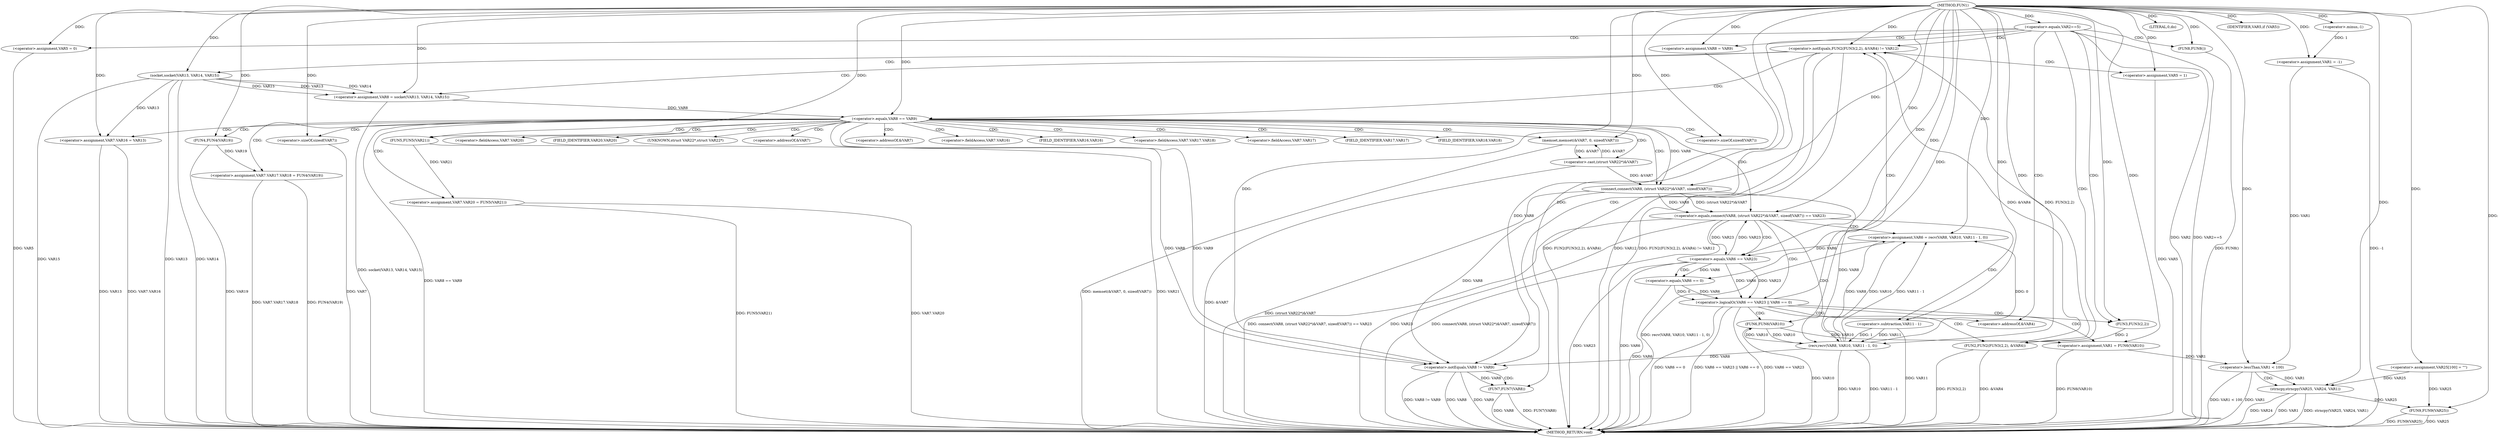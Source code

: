 digraph FUN1 {  
"1000100" [label = "(METHOD,FUN1)" ]
"1000243" [label = "(METHOD_RETURN,void)" ]
"1000103" [label = "(<operator>.assignment,VAR1 = -1)" ]
"1000105" [label = "(<operator>.minus,-1)" ]
"1000108" [label = "(<operator>.equals,VAR2==5)" ]
"1000115" [label = "(<operator>.assignment,VAR5 = 0)" ]
"1000121" [label = "(<operator>.assignment,VAR8 = VAR9)" ]
"1000128" [label = "(<operator>.notEquals,FUN2(FUN3(2,2), &VAR4) != VAR12)" ]
"1000129" [label = "(FUN2,FUN2(FUN3(2,2), &VAR4))" ]
"1000130" [label = "(FUN3,FUN3(2,2))" ]
"1000138" [label = "(<operator>.assignment,VAR5 = 1)" ]
"1000141" [label = "(<operator>.assignment,VAR8 = socket(VAR13, VAR14, VAR15))" ]
"1000143" [label = "(socket,socket(VAR13, VAR14, VAR15))" ]
"1000148" [label = "(<operator>.equals,VAR8 == VAR9)" ]
"1000153" [label = "(memset,memset(&VAR7, 0, sizeof(VAR7)))" ]
"1000157" [label = "(<operator>.sizeOf,sizeof(VAR7))" ]
"1000159" [label = "(<operator>.assignment,VAR7.VAR16 = VAR13)" ]
"1000164" [label = "(<operator>.assignment,VAR7.VAR17.VAR18 = FUN4(VAR19))" ]
"1000170" [label = "(FUN4,FUN4(VAR19))" ]
"1000172" [label = "(<operator>.assignment,VAR7.VAR20 = FUN5(VAR21))" ]
"1000176" [label = "(FUN5,FUN5(VAR21))" ]
"1000179" [label = "(<operator>.equals,connect(VAR8, (struct VAR22*)&VAR7, sizeof(VAR7)) == VAR23)" ]
"1000180" [label = "(connect,connect(VAR8, (struct VAR22*)&VAR7, sizeof(VAR7)))" ]
"1000182" [label = "(<operator>.cast,(struct VAR22*)&VAR7)" ]
"1000186" [label = "(<operator>.sizeOf,sizeof(VAR7))" ]
"1000191" [label = "(<operator>.assignment,VAR6 = recv(VAR8, VAR10, VAR11 - 1, 0))" ]
"1000193" [label = "(recv,recv(VAR8, VAR10, VAR11 - 1, 0))" ]
"1000196" [label = "(<operator>.subtraction,VAR11 - 1)" ]
"1000201" [label = "(<operator>.logicalOr,VAR6 == VAR23 || VAR6 == 0)" ]
"1000202" [label = "(<operator>.equals,VAR6 == VAR23)" ]
"1000205" [label = "(<operator>.equals,VAR6 == 0)" ]
"1000210" [label = "(<operator>.assignment,VAR1 = FUN6(VAR10))" ]
"1000212" [label = "(FUN6,FUN6(VAR10))" ]
"1000214" [label = "(LITERAL,0,do)" ]
"1000216" [label = "(<operator>.notEquals,VAR8 != VAR9)" ]
"1000220" [label = "(FUN7,FUN7(VAR8))" ]
"1000223" [label = "(IDENTIFIER,VAR5,if (VAR5))" ]
"1000225" [label = "(FUN8,FUN8())" ]
"1000229" [label = "(<operator>.assignment,VAR25[100] = \"\")" ]
"1000233" [label = "(<operator>.lessThan,VAR1 < 100)" ]
"1000237" [label = "(strncpy,strncpy(VAR25, VAR24, VAR1))" ]
"1000241" [label = "(FUN9,FUN9(VAR25))" ]
"1000133" [label = "(<operator>.addressOf,&VAR4)" ]
"1000154" [label = "(<operator>.addressOf,&VAR7)" ]
"1000160" [label = "(<operator>.fieldAccess,VAR7.VAR16)" ]
"1000162" [label = "(FIELD_IDENTIFIER,VAR16,VAR16)" ]
"1000165" [label = "(<operator>.fieldAccess,VAR7.VAR17.VAR18)" ]
"1000166" [label = "(<operator>.fieldAccess,VAR7.VAR17)" ]
"1000168" [label = "(FIELD_IDENTIFIER,VAR17,VAR17)" ]
"1000169" [label = "(FIELD_IDENTIFIER,VAR18,VAR18)" ]
"1000173" [label = "(<operator>.fieldAccess,VAR7.VAR20)" ]
"1000175" [label = "(FIELD_IDENTIFIER,VAR20,VAR20)" ]
"1000183" [label = "(UNKNOWN,struct VAR22*,struct VAR22*)" ]
"1000184" [label = "(<operator>.addressOf,&VAR7)" ]
  "1000216" -> "1000243"  [ label = "DDG: VAR8 != VAR9"] 
  "1000179" -> "1000243"  [ label = "DDG: connect(VAR8, (struct VAR22*)&VAR7, sizeof(VAR7)) == VAR23"] 
  "1000103" -> "1000243"  [ label = "DDG: -1"] 
  "1000153" -> "1000243"  [ label = "DDG: memset(&VAR7, 0, sizeof(VAR7))"] 
  "1000129" -> "1000243"  [ label = "DDG: &VAR4"] 
  "1000210" -> "1000243"  [ label = "DDG: FUN6(VAR10)"] 
  "1000196" -> "1000243"  [ label = "DDG: VAR11"] 
  "1000201" -> "1000243"  [ label = "DDG: VAR6 == 0"] 
  "1000115" -> "1000243"  [ label = "DDG: VAR5"] 
  "1000108" -> "1000243"  [ label = "DDG: VAR2"] 
  "1000180" -> "1000243"  [ label = "DDG: (struct VAR22*)&VAR7"] 
  "1000179" -> "1000243"  [ label = "DDG: VAR23"] 
  "1000129" -> "1000243"  [ label = "DDG: FUN3(2,2)"] 
  "1000186" -> "1000243"  [ label = "DDG: VAR7"] 
  "1000225" -> "1000243"  [ label = "DDG: FUN8()"] 
  "1000220" -> "1000243"  [ label = "DDG: VAR8"] 
  "1000201" -> "1000243"  [ label = "DDG: VAR6 == VAR23 || VAR6 == 0"] 
  "1000108" -> "1000243"  [ label = "DDG: VAR2==5"] 
  "1000237" -> "1000243"  [ label = "DDG: strncpy(VAR25, VAR24, VAR1)"] 
  "1000237" -> "1000243"  [ label = "DDG: VAR24"] 
  "1000233" -> "1000243"  [ label = "DDG: VAR1 < 100"] 
  "1000237" -> "1000243"  [ label = "DDG: VAR1"] 
  "1000216" -> "1000243"  [ label = "DDG: VAR8"] 
  "1000159" -> "1000243"  [ label = "DDG: VAR7.VAR16"] 
  "1000205" -> "1000243"  [ label = "DDG: VAR6"] 
  "1000138" -> "1000243"  [ label = "DDG: VAR5"] 
  "1000193" -> "1000243"  [ label = "DDG: VAR10"] 
  "1000182" -> "1000243"  [ label = "DDG: &VAR7"] 
  "1000128" -> "1000243"  [ label = "DDG: FUN2(FUN3(2,2), &VAR4)"] 
  "1000143" -> "1000243"  [ label = "DDG: VAR13"] 
  "1000179" -> "1000243"  [ label = "DDG: connect(VAR8, (struct VAR22*)&VAR7, sizeof(VAR7))"] 
  "1000216" -> "1000243"  [ label = "DDG: VAR9"] 
  "1000202" -> "1000243"  [ label = "DDG: VAR6"] 
  "1000148" -> "1000243"  [ label = "DDG: VAR8 == VAR9"] 
  "1000172" -> "1000243"  [ label = "DDG: FUN5(VAR21)"] 
  "1000212" -> "1000243"  [ label = "DDG: VAR10"] 
  "1000128" -> "1000243"  [ label = "DDG: VAR12"] 
  "1000191" -> "1000243"  [ label = "DDG: recv(VAR8, VAR10, VAR11 - 1, 0)"] 
  "1000172" -> "1000243"  [ label = "DDG: VAR7.VAR20"] 
  "1000233" -> "1000243"  [ label = "DDG: VAR1"] 
  "1000141" -> "1000243"  [ label = "DDG: socket(VAR13, VAR14, VAR15)"] 
  "1000241" -> "1000243"  [ label = "DDG: VAR25"] 
  "1000143" -> "1000243"  [ label = "DDG: VAR14"] 
  "1000220" -> "1000243"  [ label = "DDG: FUN7(VAR8)"] 
  "1000170" -> "1000243"  [ label = "DDG: VAR19"] 
  "1000176" -> "1000243"  [ label = "DDG: VAR21"] 
  "1000164" -> "1000243"  [ label = "DDG: FUN4(VAR19)"] 
  "1000128" -> "1000243"  [ label = "DDG: FUN2(FUN3(2,2), &VAR4) != VAR12"] 
  "1000159" -> "1000243"  [ label = "DDG: VAR13"] 
  "1000193" -> "1000243"  [ label = "DDG: VAR11 - 1"] 
  "1000143" -> "1000243"  [ label = "DDG: VAR15"] 
  "1000241" -> "1000243"  [ label = "DDG: FUN9(VAR25)"] 
  "1000201" -> "1000243"  [ label = "DDG: VAR6 == VAR23"] 
  "1000202" -> "1000243"  [ label = "DDG: VAR23"] 
  "1000164" -> "1000243"  [ label = "DDG: VAR7.VAR17.VAR18"] 
  "1000105" -> "1000103"  [ label = "DDG: 1"] 
  "1000100" -> "1000103"  [ label = "DDG: "] 
  "1000100" -> "1000105"  [ label = "DDG: "] 
  "1000100" -> "1000108"  [ label = "DDG: "] 
  "1000100" -> "1000115"  [ label = "DDG: "] 
  "1000100" -> "1000121"  [ label = "DDG: "] 
  "1000129" -> "1000128"  [ label = "DDG: FUN3(2,2)"] 
  "1000129" -> "1000128"  [ label = "DDG: &VAR4"] 
  "1000130" -> "1000129"  [ label = "DDG: 2"] 
  "1000100" -> "1000130"  [ label = "DDG: "] 
  "1000100" -> "1000128"  [ label = "DDG: "] 
  "1000100" -> "1000138"  [ label = "DDG: "] 
  "1000143" -> "1000141"  [ label = "DDG: VAR13"] 
  "1000143" -> "1000141"  [ label = "DDG: VAR14"] 
  "1000143" -> "1000141"  [ label = "DDG: VAR15"] 
  "1000100" -> "1000141"  [ label = "DDG: "] 
  "1000100" -> "1000143"  [ label = "DDG: "] 
  "1000141" -> "1000148"  [ label = "DDG: VAR8"] 
  "1000100" -> "1000148"  [ label = "DDG: "] 
  "1000182" -> "1000153"  [ label = "DDG: &VAR7"] 
  "1000100" -> "1000153"  [ label = "DDG: "] 
  "1000100" -> "1000157"  [ label = "DDG: "] 
  "1000143" -> "1000159"  [ label = "DDG: VAR13"] 
  "1000100" -> "1000159"  [ label = "DDG: "] 
  "1000170" -> "1000164"  [ label = "DDG: VAR19"] 
  "1000100" -> "1000170"  [ label = "DDG: "] 
  "1000176" -> "1000172"  [ label = "DDG: VAR21"] 
  "1000100" -> "1000176"  [ label = "DDG: "] 
  "1000180" -> "1000179"  [ label = "DDG: VAR8"] 
  "1000180" -> "1000179"  [ label = "DDG: (struct VAR22*)&VAR7"] 
  "1000148" -> "1000180"  [ label = "DDG: VAR8"] 
  "1000100" -> "1000180"  [ label = "DDG: "] 
  "1000182" -> "1000180"  [ label = "DDG: &VAR7"] 
  "1000153" -> "1000182"  [ label = "DDG: &VAR7"] 
  "1000100" -> "1000186"  [ label = "DDG: "] 
  "1000202" -> "1000179"  [ label = "DDG: VAR23"] 
  "1000100" -> "1000179"  [ label = "DDG: "] 
  "1000193" -> "1000191"  [ label = "DDG: VAR8"] 
  "1000193" -> "1000191"  [ label = "DDG: VAR10"] 
  "1000193" -> "1000191"  [ label = "DDG: VAR11 - 1"] 
  "1000193" -> "1000191"  [ label = "DDG: 0"] 
  "1000100" -> "1000191"  [ label = "DDG: "] 
  "1000180" -> "1000193"  [ label = "DDG: VAR8"] 
  "1000100" -> "1000193"  [ label = "DDG: "] 
  "1000212" -> "1000193"  [ label = "DDG: VAR10"] 
  "1000196" -> "1000193"  [ label = "DDG: VAR11"] 
  "1000196" -> "1000193"  [ label = "DDG: 1"] 
  "1000100" -> "1000196"  [ label = "DDG: "] 
  "1000202" -> "1000201"  [ label = "DDG: VAR6"] 
  "1000202" -> "1000201"  [ label = "DDG: VAR23"] 
  "1000191" -> "1000202"  [ label = "DDG: VAR6"] 
  "1000100" -> "1000202"  [ label = "DDG: "] 
  "1000179" -> "1000202"  [ label = "DDG: VAR23"] 
  "1000205" -> "1000201"  [ label = "DDG: VAR6"] 
  "1000205" -> "1000201"  [ label = "DDG: 0"] 
  "1000202" -> "1000205"  [ label = "DDG: VAR6"] 
  "1000100" -> "1000205"  [ label = "DDG: "] 
  "1000212" -> "1000210"  [ label = "DDG: VAR10"] 
  "1000100" -> "1000210"  [ label = "DDG: "] 
  "1000193" -> "1000212"  [ label = "DDG: VAR10"] 
  "1000100" -> "1000212"  [ label = "DDG: "] 
  "1000100" -> "1000214"  [ label = "DDG: "] 
  "1000193" -> "1000216"  [ label = "DDG: VAR8"] 
  "1000180" -> "1000216"  [ label = "DDG: VAR8"] 
  "1000148" -> "1000216"  [ label = "DDG: VAR8"] 
  "1000121" -> "1000216"  [ label = "DDG: VAR8"] 
  "1000100" -> "1000216"  [ label = "DDG: "] 
  "1000148" -> "1000216"  [ label = "DDG: VAR9"] 
  "1000216" -> "1000220"  [ label = "DDG: VAR8"] 
  "1000100" -> "1000220"  [ label = "DDG: "] 
  "1000100" -> "1000223"  [ label = "DDG: "] 
  "1000100" -> "1000225"  [ label = "DDG: "] 
  "1000100" -> "1000229"  [ label = "DDG: "] 
  "1000103" -> "1000233"  [ label = "DDG: VAR1"] 
  "1000210" -> "1000233"  [ label = "DDG: VAR1"] 
  "1000100" -> "1000233"  [ label = "DDG: "] 
  "1000229" -> "1000237"  [ label = "DDG: VAR25"] 
  "1000100" -> "1000237"  [ label = "DDG: "] 
  "1000233" -> "1000237"  [ label = "DDG: VAR1"] 
  "1000237" -> "1000241"  [ label = "DDG: VAR25"] 
  "1000229" -> "1000241"  [ label = "DDG: VAR25"] 
  "1000100" -> "1000241"  [ label = "DDG: "] 
  "1000108" -> "1000128"  [ label = "CDG: "] 
  "1000108" -> "1000133"  [ label = "CDG: "] 
  "1000108" -> "1000216"  [ label = "CDG: "] 
  "1000108" -> "1000130"  [ label = "CDG: "] 
  "1000108" -> "1000121"  [ label = "CDG: "] 
  "1000108" -> "1000129"  [ label = "CDG: "] 
  "1000108" -> "1000115"  [ label = "CDG: "] 
  "1000108" -> "1000225"  [ label = "CDG: "] 
  "1000128" -> "1000141"  [ label = "CDG: "] 
  "1000128" -> "1000148"  [ label = "CDG: "] 
  "1000128" -> "1000138"  [ label = "CDG: "] 
  "1000128" -> "1000143"  [ label = "CDG: "] 
  "1000148" -> "1000164"  [ label = "CDG: "] 
  "1000148" -> "1000182"  [ label = "CDG: "] 
  "1000148" -> "1000166"  [ label = "CDG: "] 
  "1000148" -> "1000180"  [ label = "CDG: "] 
  "1000148" -> "1000183"  [ label = "CDG: "] 
  "1000148" -> "1000165"  [ label = "CDG: "] 
  "1000148" -> "1000157"  [ label = "CDG: "] 
  "1000148" -> "1000175"  [ label = "CDG: "] 
  "1000148" -> "1000154"  [ label = "CDG: "] 
  "1000148" -> "1000160"  [ label = "CDG: "] 
  "1000148" -> "1000179"  [ label = "CDG: "] 
  "1000148" -> "1000176"  [ label = "CDG: "] 
  "1000148" -> "1000153"  [ label = "CDG: "] 
  "1000148" -> "1000186"  [ label = "CDG: "] 
  "1000148" -> "1000172"  [ label = "CDG: "] 
  "1000148" -> "1000169"  [ label = "CDG: "] 
  "1000148" -> "1000168"  [ label = "CDG: "] 
  "1000148" -> "1000159"  [ label = "CDG: "] 
  "1000148" -> "1000173"  [ label = "CDG: "] 
  "1000148" -> "1000170"  [ label = "CDG: "] 
  "1000148" -> "1000184"  [ label = "CDG: "] 
  "1000148" -> "1000162"  [ label = "CDG: "] 
  "1000179" -> "1000191"  [ label = "CDG: "] 
  "1000179" -> "1000201"  [ label = "CDG: "] 
  "1000179" -> "1000196"  [ label = "CDG: "] 
  "1000179" -> "1000202"  [ label = "CDG: "] 
  "1000179" -> "1000193"  [ label = "CDG: "] 
  "1000201" -> "1000210"  [ label = "CDG: "] 
  "1000201" -> "1000212"  [ label = "CDG: "] 
  "1000201" -> "1000128"  [ label = "CDG: "] 
  "1000201" -> "1000133"  [ label = "CDG: "] 
  "1000201" -> "1000130"  [ label = "CDG: "] 
  "1000201" -> "1000129"  [ label = "CDG: "] 
  "1000202" -> "1000205"  [ label = "CDG: "] 
  "1000216" -> "1000220"  [ label = "CDG: "] 
  "1000233" -> "1000237"  [ label = "CDG: "] 
}
